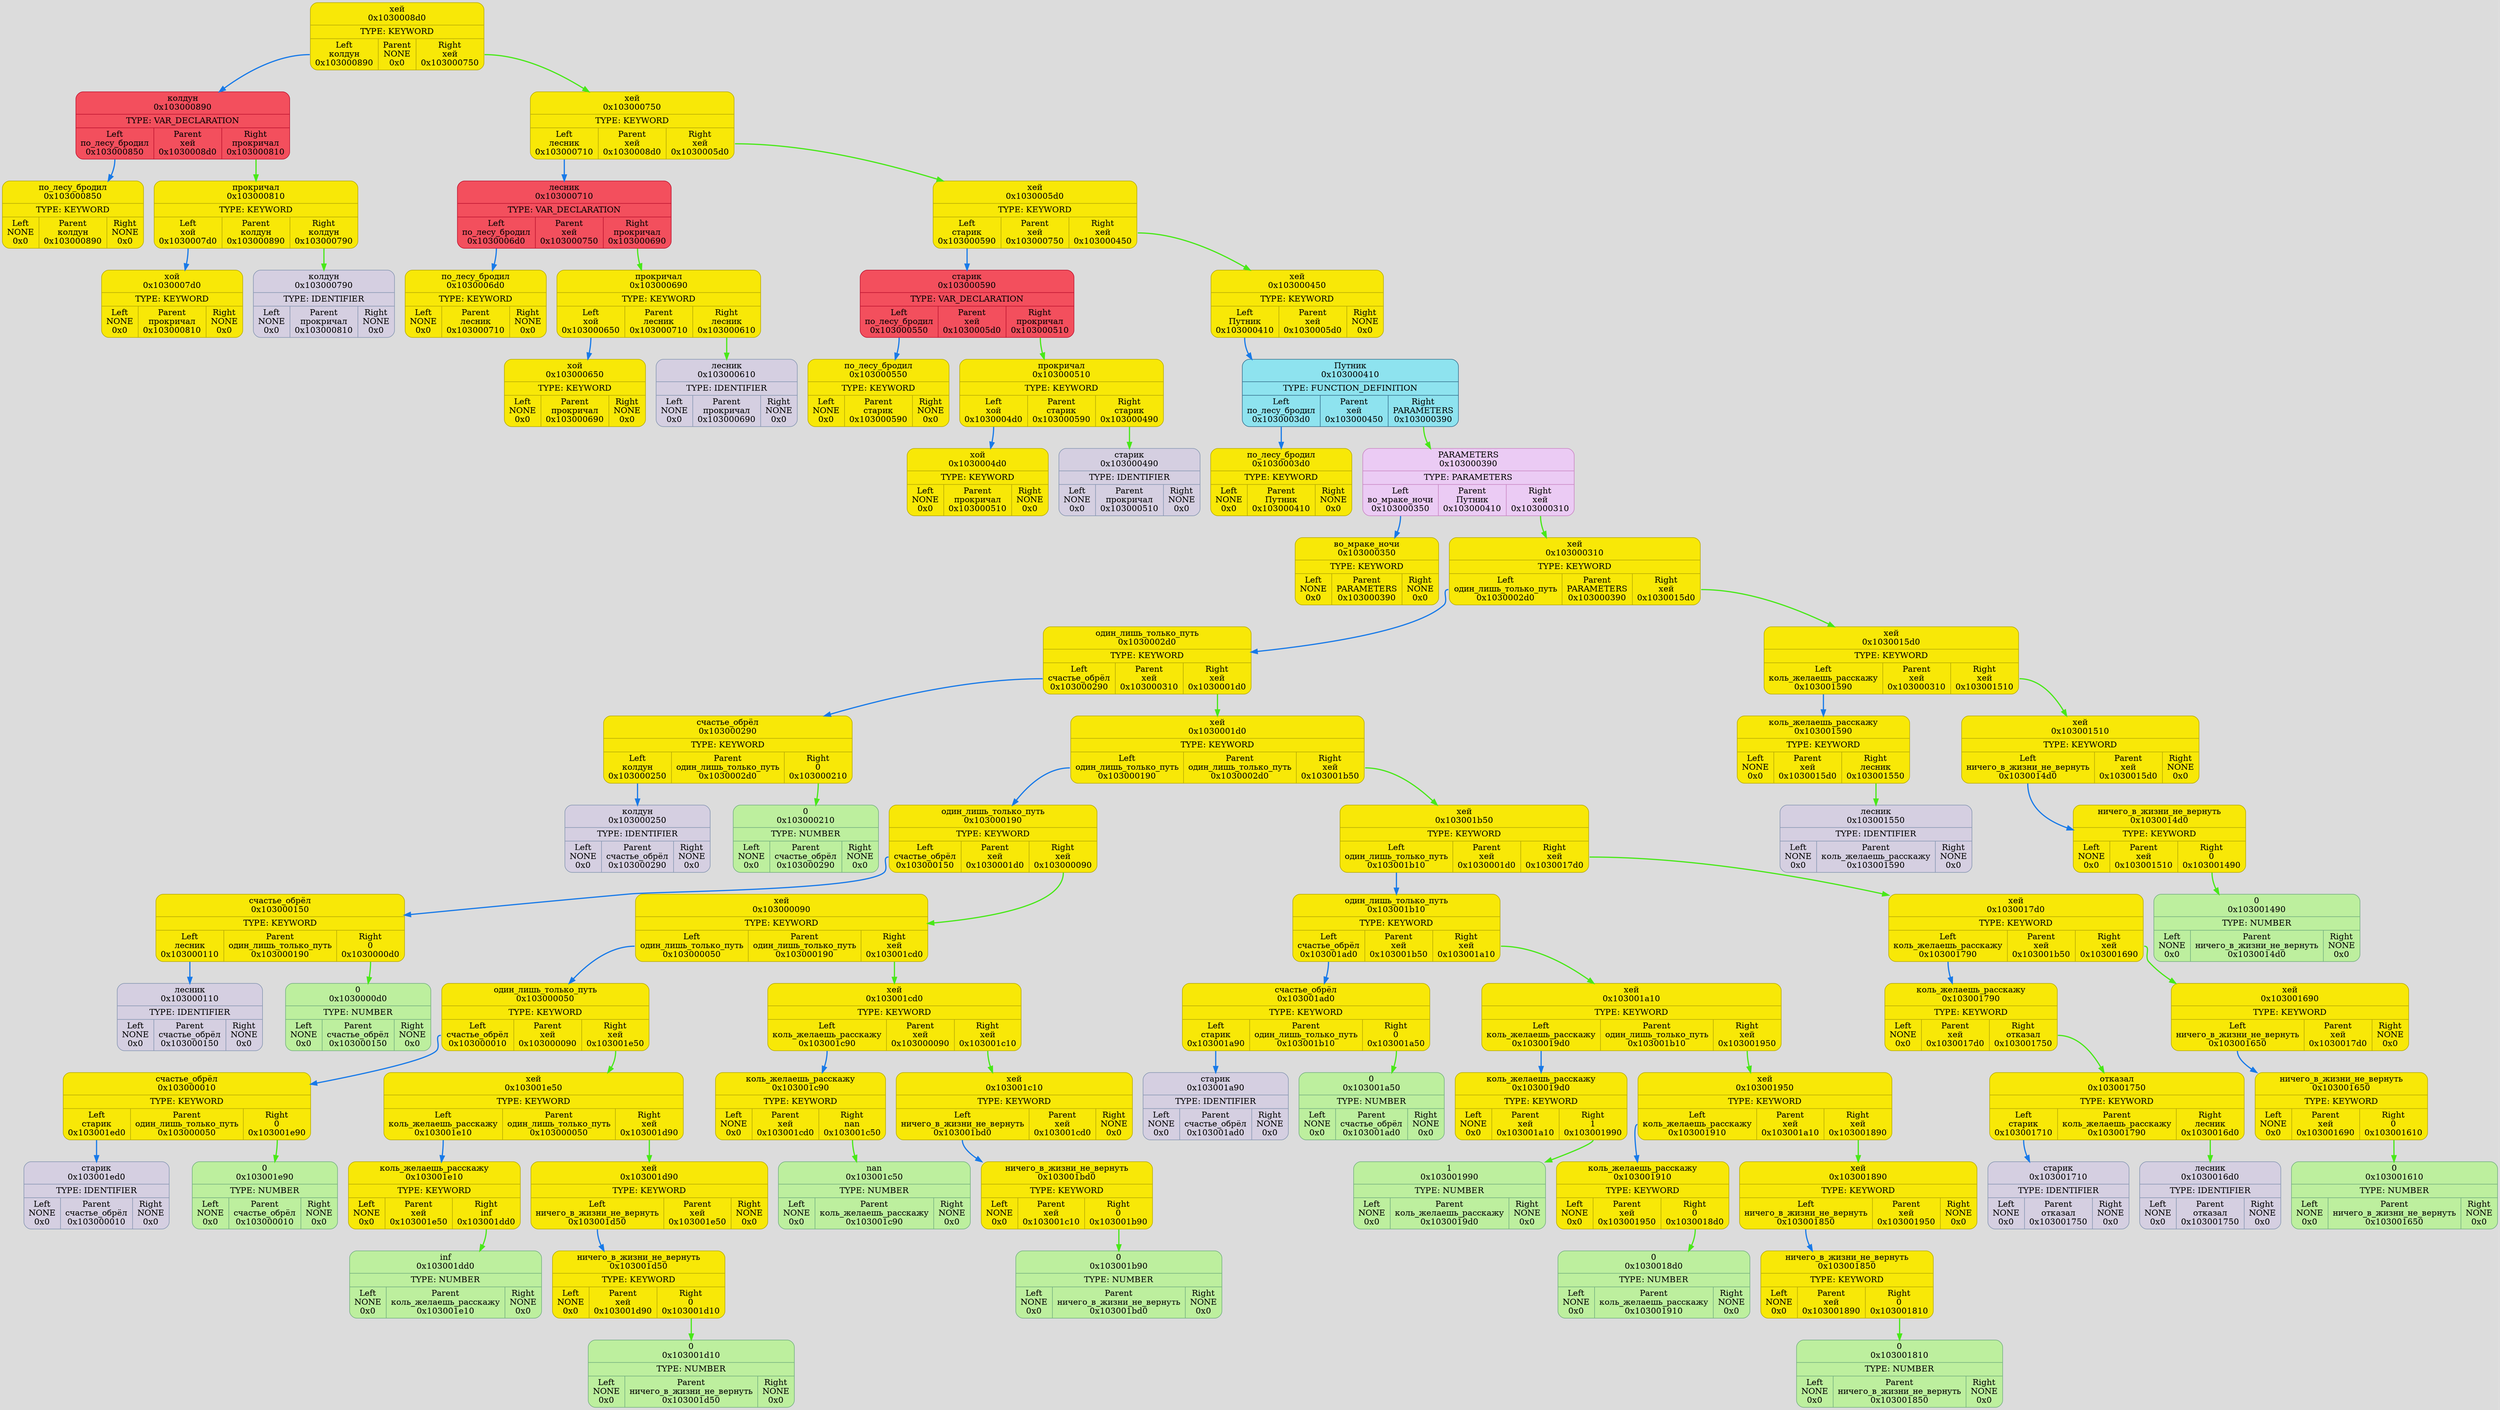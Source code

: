digraph {
	fontname = "UbuntuMono";
	bgcolor = "#DCDCDC";

	node0x1030008d0 [ shape = Mrecord; style = filled; fillcolor = "#F8E807"; color = "#B6AA05"; fontcolor = "#000000"; label = " { хей\n0x1030008d0 | TYPE: KEYWORD| { <left> Left\nколдун\n0x103000890 | Parent\nNONE\n0x0 | <right> Right\nхей\n0x103000750 } } "; ];
	node0x1030008d0:<left> -> node0x103000890 [ style = "bold"; color = "#187AE8"; label = ""; ];
	node0x103000890 [ shape = Mrecord; style = filled; fillcolor = "#F34F5D"; color = "#BD132F"; fontcolor = "#000000"; label = " { колдун\n0x103000890 | TYPE: VAR_DECLARATION| { <left> Left\nпо_лесу_бродил\n0x103000850 | Parent\nхей\n0x1030008d0 | <right> Right\nпрокричал\n0x103000810 } } "; ];
	node0x103000890:<left> -> node0x103000850 [ style = "bold"; color = "#187AE8"; label = ""; ];
	node0x103000850 [ shape = Mrecord; style = filled; fillcolor = "#F8E807"; color = "#B6AA05"; fontcolor = "#000000"; label = " { по_лесу_бродил\n0x103000850 | TYPE: KEYWORD| { <left> Left\nNONE\n0x0 | Parent\nколдун\n0x103000890 | <right> Right\nNONE\n0x0 } } "; ];
	node0x103000810 [ shape = Mrecord; style = filled; fillcolor = "#F8E807"; color = "#B6AA05"; fontcolor = "#000000"; label = " { прокричал\n0x103000810 | TYPE: KEYWORD| { <left> Left\nхой\n0x1030007d0 | Parent\nколдун\n0x103000890 | <right> Right\nколдун\n0x103000790 } } "; ];
	node0x103000810:<left> -> node0x1030007d0 [ style = "bold"; color = "#187AE8"; label = ""; ];
	node0x1030007d0 [ shape = Mrecord; style = filled; fillcolor = "#F8E807"; color = "#B6AA05"; fontcolor = "#000000"; label = " { хой\n0x1030007d0 | TYPE: KEYWORD| { <left> Left\nNONE\n0x0 | Parent\nпрокричал\n0x103000810 | <right> Right\nNONE\n0x0 } } "; ];
	node0x103000790 [ shape = Mrecord; style = filled; fillcolor = "#D5CFE1"; color = "#8797b2"; fontcolor = "#000000"; label = " { колдун\n0x103000790 | TYPE: IDENTIFIER| { <left> Left\nNONE\n0x0 | Parent\nпрокричал\n0x103000810 | <right> Right\nNONE\n0x0 } } "; ];
	node0x103000810:<right> -> node0x103000790 [ style = "bold"; color = "#48E818"; label = ""; ];
	node0x103000890:<right> -> node0x103000810 [ style = "bold"; color = "#48E818"; label = ""; ];
	node0x103000750 [ shape = Mrecord; style = filled; fillcolor = "#F8E807"; color = "#B6AA05"; fontcolor = "#000000"; label = " { хей\n0x103000750 | TYPE: KEYWORD| { <left> Left\nлесник\n0x103000710 | Parent\nхей\n0x1030008d0 | <right> Right\nхей\n0x1030005d0 } } "; ];
	node0x103000750:<left> -> node0x103000710 [ style = "bold"; color = "#187AE8"; label = ""; ];
	node0x103000710 [ shape = Mrecord; style = filled; fillcolor = "#F34F5D"; color = "#BD132F"; fontcolor = "#000000"; label = " { лесник\n0x103000710 | TYPE: VAR_DECLARATION| { <left> Left\nпо_лесу_бродил\n0x1030006d0 | Parent\nхей\n0x103000750 | <right> Right\nпрокричал\n0x103000690 } } "; ];
	node0x103000710:<left> -> node0x1030006d0 [ style = "bold"; color = "#187AE8"; label = ""; ];
	node0x1030006d0 [ shape = Mrecord; style = filled; fillcolor = "#F8E807"; color = "#B6AA05"; fontcolor = "#000000"; label = " { по_лесу_бродил\n0x1030006d0 | TYPE: KEYWORD| { <left> Left\nNONE\n0x0 | Parent\nлесник\n0x103000710 | <right> Right\nNONE\n0x0 } } "; ];
	node0x103000690 [ shape = Mrecord; style = filled; fillcolor = "#F8E807"; color = "#B6AA05"; fontcolor = "#000000"; label = " { прокричал\n0x103000690 | TYPE: KEYWORD| { <left> Left\nхой\n0x103000650 | Parent\nлесник\n0x103000710 | <right> Right\nлесник\n0x103000610 } } "; ];
	node0x103000690:<left> -> node0x103000650 [ style = "bold"; color = "#187AE8"; label = ""; ];
	node0x103000650 [ shape = Mrecord; style = filled; fillcolor = "#F8E807"; color = "#B6AA05"; fontcolor = "#000000"; label = " { хой\n0x103000650 | TYPE: KEYWORD| { <left> Left\nNONE\n0x0 | Parent\nпрокричал\n0x103000690 | <right> Right\nNONE\n0x0 } } "; ];
	node0x103000610 [ shape = Mrecord; style = filled; fillcolor = "#D5CFE1"; color = "#8797b2"; fontcolor = "#000000"; label = " { лесник\n0x103000610 | TYPE: IDENTIFIER| { <left> Left\nNONE\n0x0 | Parent\nпрокричал\n0x103000690 | <right> Right\nNONE\n0x0 } } "; ];
	node0x103000690:<right> -> node0x103000610 [ style = "bold"; color = "#48E818"; label = ""; ];
	node0x103000710:<right> -> node0x103000690 [ style = "bold"; color = "#48E818"; label = ""; ];
	node0x1030005d0 [ shape = Mrecord; style = filled; fillcolor = "#F8E807"; color = "#B6AA05"; fontcolor = "#000000"; label = " { хей\n0x1030005d0 | TYPE: KEYWORD| { <left> Left\nстарик\n0x103000590 | Parent\nхей\n0x103000750 | <right> Right\nхей\n0x103000450 } } "; ];
	node0x1030005d0:<left> -> node0x103000590 [ style = "bold"; color = "#187AE8"; label = ""; ];
	node0x103000590 [ shape = Mrecord; style = filled; fillcolor = "#F34F5D"; color = "#BD132F"; fontcolor = "#000000"; label = " { старик\n0x103000590 | TYPE: VAR_DECLARATION| { <left> Left\nпо_лесу_бродил\n0x103000550 | Parent\nхей\n0x1030005d0 | <right> Right\nпрокричал\n0x103000510 } } "; ];
	node0x103000590:<left> -> node0x103000550 [ style = "bold"; color = "#187AE8"; label = ""; ];
	node0x103000550 [ shape = Mrecord; style = filled; fillcolor = "#F8E807"; color = "#B6AA05"; fontcolor = "#000000"; label = " { по_лесу_бродил\n0x103000550 | TYPE: KEYWORD| { <left> Left\nNONE\n0x0 | Parent\nстарик\n0x103000590 | <right> Right\nNONE\n0x0 } } "; ];
	node0x103000510 [ shape = Mrecord; style = filled; fillcolor = "#F8E807"; color = "#B6AA05"; fontcolor = "#000000"; label = " { прокричал\n0x103000510 | TYPE: KEYWORD| { <left> Left\nхой\n0x1030004d0 | Parent\nстарик\n0x103000590 | <right> Right\nстарик\n0x103000490 } } "; ];
	node0x103000510:<left> -> node0x1030004d0 [ style = "bold"; color = "#187AE8"; label = ""; ];
	node0x1030004d0 [ shape = Mrecord; style = filled; fillcolor = "#F8E807"; color = "#B6AA05"; fontcolor = "#000000"; label = " { хой\n0x1030004d0 | TYPE: KEYWORD| { <left> Left\nNONE\n0x0 | Parent\nпрокричал\n0x103000510 | <right> Right\nNONE\n0x0 } } "; ];
	node0x103000490 [ shape = Mrecord; style = filled; fillcolor = "#D5CFE1"; color = "#8797b2"; fontcolor = "#000000"; label = " { старик\n0x103000490 | TYPE: IDENTIFIER| { <left> Left\nNONE\n0x0 | Parent\nпрокричал\n0x103000510 | <right> Right\nNONE\n0x0 } } "; ];
	node0x103000510:<right> -> node0x103000490 [ style = "bold"; color = "#48E818"; label = ""; ];
	node0x103000590:<right> -> node0x103000510 [ style = "bold"; color = "#48E818"; label = ""; ];
	node0x103000450 [ shape = Mrecord; style = filled; fillcolor = "#F8E807"; color = "#B6AA05"; fontcolor = "#000000"; label = " { хей\n0x103000450 | TYPE: KEYWORD| { <left> Left\nПутник\n0x103000410 | Parent\nхей\n0x1030005d0 | <right> Right\nNONE\n0x0 } } "; ];
	node0x103000450:<left> -> node0x103000410 [ style = "bold"; color = "#187AE8"; label = ""; ];
	node0x103000410 [ shape = Mrecord; style = filled; fillcolor = "#8EE3EF"; color = "#37718E"; fontcolor = "#000000"; label = " { Путник\n0x103000410 | TYPE: FUNCTION_DEFINITION| { <left> Left\nпо_лесу_бродил\n0x1030003d0 | Parent\nхей\n0x103000450 | <right> Right\nPARAMETERS\n0x103000390 } } "; ];
	node0x103000410:<left> -> node0x1030003d0 [ style = "bold"; color = "#187AE8"; label = ""; ];
	node0x1030003d0 [ shape = Mrecord; style = filled; fillcolor = "#F8E807"; color = "#B6AA05"; fontcolor = "#000000"; label = " { по_лесу_бродил\n0x1030003d0 | TYPE: KEYWORD| { <left> Left\nNONE\n0x0 | Parent\nПутник\n0x103000410 | <right> Right\nNONE\n0x0 } } "; ];
	node0x103000390 [ shape = Mrecord; style = filled; fillcolor = "#EBCBF4"; color = "#C986C3"; fontcolor = "#000000"; label = " { PARAMETERS\n0x103000390 | TYPE: PARAMETERS| { <left> Left\nво_мраке_ночи\n0x103000350 | Parent\nПутник\n0x103000410 | <right> Right\nхей\n0x103000310 } } "; ];
	node0x103000390:<left> -> node0x103000350 [ style = "bold"; color = "#187AE8"; label = ""; ];
	node0x103000350 [ shape = Mrecord; style = filled; fillcolor = "#F8E807"; color = "#B6AA05"; fontcolor = "#000000"; label = " { во_мраке_ночи\n0x103000350 | TYPE: KEYWORD| { <left> Left\nNONE\n0x0 | Parent\nPARAMETERS\n0x103000390 | <right> Right\nNONE\n0x0 } } "; ];
	node0x103000310 [ shape = Mrecord; style = filled; fillcolor = "#F8E807"; color = "#B6AA05"; fontcolor = "#000000"; label = " { хей\n0x103000310 | TYPE: KEYWORD| { <left> Left\nодин_лишь_только_путь\n0x1030002d0 | Parent\nPARAMETERS\n0x103000390 | <right> Right\nхей\n0x1030015d0 } } "; ];
	node0x103000310:<left> -> node0x1030002d0 [ style = "bold"; color = "#187AE8"; label = ""; ];
	node0x1030002d0 [ shape = Mrecord; style = filled; fillcolor = "#F8E807"; color = "#B6AA05"; fontcolor = "#000000"; label = " { один_лишь_только_путь\n0x1030002d0 | TYPE: KEYWORD| { <left> Left\nсчастье_обрёл\n0x103000290 | Parent\nхей\n0x103000310 | <right> Right\nхей\n0x1030001d0 } } "; ];
	node0x1030002d0:<left> -> node0x103000290 [ style = "bold"; color = "#187AE8"; label = ""; ];
	node0x103000290 [ shape = Mrecord; style = filled; fillcolor = "#F8E807"; color = "#B6AA05"; fontcolor = "#000000"; label = " { счастье_обрёл\n0x103000290 | TYPE: KEYWORD| { <left> Left\nколдун\n0x103000250 | Parent\nодин_лишь_только_путь\n0x1030002d0 | <right> Right\n0\n0x103000210 } } "; ];
	node0x103000290:<left> -> node0x103000250 [ style = "bold"; color = "#187AE8"; label = ""; ];
	node0x103000250 [ shape = Mrecord; style = filled; fillcolor = "#D5CFE1"; color = "#8797b2"; fontcolor = "#000000"; label = " { колдун\n0x103000250 | TYPE: IDENTIFIER| { <left> Left\nNONE\n0x0 | Parent\nсчастье_обрёл\n0x103000290 | <right> Right\nNONE\n0x0 } } "; ];
	node0x103000210 [ shape = Mrecord; style = filled; fillcolor = "#BDEF9E"; color = "#74AF80"; fontcolor = "#000000"; label = " { 0\n0x103000210 | TYPE: NUMBER| { <left> Left\nNONE\n0x0 | Parent\nсчастье_обрёл\n0x103000290 | <right> Right\nNONE\n0x0 } } "; ];
	node0x103000290:<right> -> node0x103000210 [ style = "bold"; color = "#48E818"; label = ""; ];
	node0x1030001d0 [ shape = Mrecord; style = filled; fillcolor = "#F8E807"; color = "#B6AA05"; fontcolor = "#000000"; label = " { хей\n0x1030001d0 | TYPE: KEYWORD| { <left> Left\nодин_лишь_только_путь\n0x103000190 | Parent\nодин_лишь_только_путь\n0x1030002d0 | <right> Right\nхей\n0x103001b50 } } "; ];
	node0x1030001d0:<left> -> node0x103000190 [ style = "bold"; color = "#187AE8"; label = ""; ];
	node0x103000190 [ shape = Mrecord; style = filled; fillcolor = "#F8E807"; color = "#B6AA05"; fontcolor = "#000000"; label = " { один_лишь_только_путь\n0x103000190 | TYPE: KEYWORD| { <left> Left\nсчастье_обрёл\n0x103000150 | Parent\nхей\n0x1030001d0 | <right> Right\nхей\n0x103000090 } } "; ];
	node0x103000190:<left> -> node0x103000150 [ style = "bold"; color = "#187AE8"; label = ""; ];
	node0x103000150 [ shape = Mrecord; style = filled; fillcolor = "#F8E807"; color = "#B6AA05"; fontcolor = "#000000"; label = " { счастье_обрёл\n0x103000150 | TYPE: KEYWORD| { <left> Left\nлесник\n0x103000110 | Parent\nодин_лишь_только_путь\n0x103000190 | <right> Right\n0\n0x1030000d0 } } "; ];
	node0x103000150:<left> -> node0x103000110 [ style = "bold"; color = "#187AE8"; label = ""; ];
	node0x103000110 [ shape = Mrecord; style = filled; fillcolor = "#D5CFE1"; color = "#8797b2"; fontcolor = "#000000"; label = " { лесник\n0x103000110 | TYPE: IDENTIFIER| { <left> Left\nNONE\n0x0 | Parent\nсчастье_обрёл\n0x103000150 | <right> Right\nNONE\n0x0 } } "; ];
	node0x1030000d0 [ shape = Mrecord; style = filled; fillcolor = "#BDEF9E"; color = "#74AF80"; fontcolor = "#000000"; label = " { 0\n0x1030000d0 | TYPE: NUMBER| { <left> Left\nNONE\n0x0 | Parent\nсчастье_обрёл\n0x103000150 | <right> Right\nNONE\n0x0 } } "; ];
	node0x103000150:<right> -> node0x1030000d0 [ style = "bold"; color = "#48E818"; label = ""; ];
	node0x103000090 [ shape = Mrecord; style = filled; fillcolor = "#F8E807"; color = "#B6AA05"; fontcolor = "#000000"; label = " { хей\n0x103000090 | TYPE: KEYWORD| { <left> Left\nодин_лишь_только_путь\n0x103000050 | Parent\nодин_лишь_только_путь\n0x103000190 | <right> Right\nхей\n0x103001cd0 } } "; ];
	node0x103000090:<left> -> node0x103000050 [ style = "bold"; color = "#187AE8"; label = ""; ];
	node0x103000050 [ shape = Mrecord; style = filled; fillcolor = "#F8E807"; color = "#B6AA05"; fontcolor = "#000000"; label = " { один_лишь_только_путь\n0x103000050 | TYPE: KEYWORD| { <left> Left\nсчастье_обрёл\n0x103000010 | Parent\nхей\n0x103000090 | <right> Right\nхей\n0x103001e50 } } "; ];
	node0x103000050:<left> -> node0x103000010 [ style = "bold"; color = "#187AE8"; label = ""; ];
	node0x103000010 [ shape = Mrecord; style = filled; fillcolor = "#F8E807"; color = "#B6AA05"; fontcolor = "#000000"; label = " { счастье_обрёл\n0x103000010 | TYPE: KEYWORD| { <left> Left\nстарик\n0x103001ed0 | Parent\nодин_лишь_только_путь\n0x103000050 | <right> Right\n0\n0x103001e90 } } "; ];
	node0x103000010:<left> -> node0x103001ed0 [ style = "bold"; color = "#187AE8"; label = ""; ];
	node0x103001ed0 [ shape = Mrecord; style = filled; fillcolor = "#D5CFE1"; color = "#8797b2"; fontcolor = "#000000"; label = " { старик\n0x103001ed0 | TYPE: IDENTIFIER| { <left> Left\nNONE\n0x0 | Parent\nсчастье_обрёл\n0x103000010 | <right> Right\nNONE\n0x0 } } "; ];
	node0x103001e90 [ shape = Mrecord; style = filled; fillcolor = "#BDEF9E"; color = "#74AF80"; fontcolor = "#000000"; label = " { 0\n0x103001e90 | TYPE: NUMBER| { <left> Left\nNONE\n0x0 | Parent\nсчастье_обрёл\n0x103000010 | <right> Right\nNONE\n0x0 } } "; ];
	node0x103000010:<right> -> node0x103001e90 [ style = "bold"; color = "#48E818"; label = ""; ];
	node0x103001e50 [ shape = Mrecord; style = filled; fillcolor = "#F8E807"; color = "#B6AA05"; fontcolor = "#000000"; label = " { хей\n0x103001e50 | TYPE: KEYWORD| { <left> Left\nколь_желаешь_расскажу\n0x103001e10 | Parent\nодин_лишь_только_путь\n0x103000050 | <right> Right\nхей\n0x103001d90 } } "; ];
	node0x103001e50:<left> -> node0x103001e10 [ style = "bold"; color = "#187AE8"; label = ""; ];
	node0x103001e10 [ shape = Mrecord; style = filled; fillcolor = "#F8E807"; color = "#B6AA05"; fontcolor = "#000000"; label = " { коль_желаешь_расскажу\n0x103001e10 | TYPE: KEYWORD| { <left> Left\nNONE\n0x0 | Parent\nхей\n0x103001e50 | <right> Right\ninf\n0x103001dd0 } } "; ];
	node0x103001dd0 [ shape = Mrecord; style = filled; fillcolor = "#BDEF9E"; color = "#74AF80"; fontcolor = "#000000"; label = " { inf\n0x103001dd0 | TYPE: NUMBER| { <left> Left\nNONE\n0x0 | Parent\nколь_желаешь_расскажу\n0x103001e10 | <right> Right\nNONE\n0x0 } } "; ];
	node0x103001e10:<right> -> node0x103001dd0 [ style = "bold"; color = "#48E818"; label = ""; ];
	node0x103001d90 [ shape = Mrecord; style = filled; fillcolor = "#F8E807"; color = "#B6AA05"; fontcolor = "#000000"; label = " { хей\n0x103001d90 | TYPE: KEYWORD| { <left> Left\nничего_в_жизни_не_вернуть\n0x103001d50 | Parent\nхей\n0x103001e50 | <right> Right\nNONE\n0x0 } } "; ];
	node0x103001d90:<left> -> node0x103001d50 [ style = "bold"; color = "#187AE8"; label = ""; ];
	node0x103001d50 [ shape = Mrecord; style = filled; fillcolor = "#F8E807"; color = "#B6AA05"; fontcolor = "#000000"; label = " { ничего_в_жизни_не_вернуть\n0x103001d50 | TYPE: KEYWORD| { <left> Left\nNONE\n0x0 | Parent\nхей\n0x103001d90 | <right> Right\n0\n0x103001d10 } } "; ];
	node0x103001d10 [ shape = Mrecord; style = filled; fillcolor = "#BDEF9E"; color = "#74AF80"; fontcolor = "#000000"; label = " { 0\n0x103001d10 | TYPE: NUMBER| { <left> Left\nNONE\n0x0 | Parent\nничего_в_жизни_не_вернуть\n0x103001d50 | <right> Right\nNONE\n0x0 } } "; ];
	node0x103001d50:<right> -> node0x103001d10 [ style = "bold"; color = "#48E818"; label = ""; ];
	node0x103001e50:<right> -> node0x103001d90 [ style = "bold"; color = "#48E818"; label = ""; ];
	node0x103000050:<right> -> node0x103001e50 [ style = "bold"; color = "#48E818"; label = ""; ];
	node0x103001cd0 [ shape = Mrecord; style = filled; fillcolor = "#F8E807"; color = "#B6AA05"; fontcolor = "#000000"; label = " { хей\n0x103001cd0 | TYPE: KEYWORD| { <left> Left\nколь_желаешь_расскажу\n0x103001c90 | Parent\nхей\n0x103000090 | <right> Right\nхей\n0x103001c10 } } "; ];
	node0x103001cd0:<left> -> node0x103001c90 [ style = "bold"; color = "#187AE8"; label = ""; ];
	node0x103001c90 [ shape = Mrecord; style = filled; fillcolor = "#F8E807"; color = "#B6AA05"; fontcolor = "#000000"; label = " { коль_желаешь_расскажу\n0x103001c90 | TYPE: KEYWORD| { <left> Left\nNONE\n0x0 | Parent\nхей\n0x103001cd0 | <right> Right\nnan\n0x103001c50 } } "; ];
	node0x103001c50 [ shape = Mrecord; style = filled; fillcolor = "#BDEF9E"; color = "#74AF80"; fontcolor = "#000000"; label = " { nan\n0x103001c50 | TYPE: NUMBER| { <left> Left\nNONE\n0x0 | Parent\nколь_желаешь_расскажу\n0x103001c90 | <right> Right\nNONE\n0x0 } } "; ];
	node0x103001c90:<right> -> node0x103001c50 [ style = "bold"; color = "#48E818"; label = ""; ];
	node0x103001c10 [ shape = Mrecord; style = filled; fillcolor = "#F8E807"; color = "#B6AA05"; fontcolor = "#000000"; label = " { хей\n0x103001c10 | TYPE: KEYWORD| { <left> Left\nничего_в_жизни_не_вернуть\n0x103001bd0 | Parent\nхей\n0x103001cd0 | <right> Right\nNONE\n0x0 } } "; ];
	node0x103001c10:<left> -> node0x103001bd0 [ style = "bold"; color = "#187AE8"; label = ""; ];
	node0x103001bd0 [ shape = Mrecord; style = filled; fillcolor = "#F8E807"; color = "#B6AA05"; fontcolor = "#000000"; label = " { ничего_в_жизни_не_вернуть\n0x103001bd0 | TYPE: KEYWORD| { <left> Left\nNONE\n0x0 | Parent\nхей\n0x103001c10 | <right> Right\n0\n0x103001b90 } } "; ];
	node0x103001b90 [ shape = Mrecord; style = filled; fillcolor = "#BDEF9E"; color = "#74AF80"; fontcolor = "#000000"; label = " { 0\n0x103001b90 | TYPE: NUMBER| { <left> Left\nNONE\n0x0 | Parent\nничего_в_жизни_не_вернуть\n0x103001bd0 | <right> Right\nNONE\n0x0 } } "; ];
	node0x103001bd0:<right> -> node0x103001b90 [ style = "bold"; color = "#48E818"; label = ""; ];
	node0x103001cd0:<right> -> node0x103001c10 [ style = "bold"; color = "#48E818"; label = ""; ];
	node0x103000090:<right> -> node0x103001cd0 [ style = "bold"; color = "#48E818"; label = ""; ];
	node0x103000190:<right> -> node0x103000090 [ style = "bold"; color = "#48E818"; label = ""; ];
	node0x103001b50 [ shape = Mrecord; style = filled; fillcolor = "#F8E807"; color = "#B6AA05"; fontcolor = "#000000"; label = " { хей\n0x103001b50 | TYPE: KEYWORD| { <left> Left\nодин_лишь_только_путь\n0x103001b10 | Parent\nхей\n0x1030001d0 | <right> Right\nхей\n0x1030017d0 } } "; ];
	node0x103001b50:<left> -> node0x103001b10 [ style = "bold"; color = "#187AE8"; label = ""; ];
	node0x103001b10 [ shape = Mrecord; style = filled; fillcolor = "#F8E807"; color = "#B6AA05"; fontcolor = "#000000"; label = " { один_лишь_только_путь\n0x103001b10 | TYPE: KEYWORD| { <left> Left\nсчастье_обрёл\n0x103001ad0 | Parent\nхей\n0x103001b50 | <right> Right\nхей\n0x103001a10 } } "; ];
	node0x103001b10:<left> -> node0x103001ad0 [ style = "bold"; color = "#187AE8"; label = ""; ];
	node0x103001ad0 [ shape = Mrecord; style = filled; fillcolor = "#F8E807"; color = "#B6AA05"; fontcolor = "#000000"; label = " { счастье_обрёл\n0x103001ad0 | TYPE: KEYWORD| { <left> Left\nстарик\n0x103001a90 | Parent\nодин_лишь_только_путь\n0x103001b10 | <right> Right\n0\n0x103001a50 } } "; ];
	node0x103001ad0:<left> -> node0x103001a90 [ style = "bold"; color = "#187AE8"; label = ""; ];
	node0x103001a90 [ shape = Mrecord; style = filled; fillcolor = "#D5CFE1"; color = "#8797b2"; fontcolor = "#000000"; label = " { старик\n0x103001a90 | TYPE: IDENTIFIER| { <left> Left\nNONE\n0x0 | Parent\nсчастье_обрёл\n0x103001ad0 | <right> Right\nNONE\n0x0 } } "; ];
	node0x103001a50 [ shape = Mrecord; style = filled; fillcolor = "#BDEF9E"; color = "#74AF80"; fontcolor = "#000000"; label = " { 0\n0x103001a50 | TYPE: NUMBER| { <left> Left\nNONE\n0x0 | Parent\nсчастье_обрёл\n0x103001ad0 | <right> Right\nNONE\n0x0 } } "; ];
	node0x103001ad0:<right> -> node0x103001a50 [ style = "bold"; color = "#48E818"; label = ""; ];
	node0x103001a10 [ shape = Mrecord; style = filled; fillcolor = "#F8E807"; color = "#B6AA05"; fontcolor = "#000000"; label = " { хей\n0x103001a10 | TYPE: KEYWORD| { <left> Left\nколь_желаешь_расскажу\n0x1030019d0 | Parent\nодин_лишь_только_путь\n0x103001b10 | <right> Right\nхей\n0x103001950 } } "; ];
	node0x103001a10:<left> -> node0x1030019d0 [ style = "bold"; color = "#187AE8"; label = ""; ];
	node0x1030019d0 [ shape = Mrecord; style = filled; fillcolor = "#F8E807"; color = "#B6AA05"; fontcolor = "#000000"; label = " { коль_желаешь_расскажу\n0x1030019d0 | TYPE: KEYWORD| { <left> Left\nNONE\n0x0 | Parent\nхей\n0x103001a10 | <right> Right\n1\n0x103001990 } } "; ];
	node0x103001990 [ shape = Mrecord; style = filled; fillcolor = "#BDEF9E"; color = "#74AF80"; fontcolor = "#000000"; label = " { 1\n0x103001990 | TYPE: NUMBER| { <left> Left\nNONE\n0x0 | Parent\nколь_желаешь_расскажу\n0x1030019d0 | <right> Right\nNONE\n0x0 } } "; ];
	node0x1030019d0:<right> -> node0x103001990 [ style = "bold"; color = "#48E818"; label = ""; ];
	node0x103001950 [ shape = Mrecord; style = filled; fillcolor = "#F8E807"; color = "#B6AA05"; fontcolor = "#000000"; label = " { хей\n0x103001950 | TYPE: KEYWORD| { <left> Left\nколь_желаешь_расскажу\n0x103001910 | Parent\nхей\n0x103001a10 | <right> Right\nхей\n0x103001890 } } "; ];
	node0x103001950:<left> -> node0x103001910 [ style = "bold"; color = "#187AE8"; label = ""; ];
	node0x103001910 [ shape = Mrecord; style = filled; fillcolor = "#F8E807"; color = "#B6AA05"; fontcolor = "#000000"; label = " { коль_желаешь_расскажу\n0x103001910 | TYPE: KEYWORD| { <left> Left\nNONE\n0x0 | Parent\nхей\n0x103001950 | <right> Right\n0\n0x1030018d0 } } "; ];
	node0x1030018d0 [ shape = Mrecord; style = filled; fillcolor = "#BDEF9E"; color = "#74AF80"; fontcolor = "#000000"; label = " { 0\n0x1030018d0 | TYPE: NUMBER| { <left> Left\nNONE\n0x0 | Parent\nколь_желаешь_расскажу\n0x103001910 | <right> Right\nNONE\n0x0 } } "; ];
	node0x103001910:<right> -> node0x1030018d0 [ style = "bold"; color = "#48E818"; label = ""; ];
	node0x103001890 [ shape = Mrecord; style = filled; fillcolor = "#F8E807"; color = "#B6AA05"; fontcolor = "#000000"; label = " { хей\n0x103001890 | TYPE: KEYWORD| { <left> Left\nничего_в_жизни_не_вернуть\n0x103001850 | Parent\nхей\n0x103001950 | <right> Right\nNONE\n0x0 } } "; ];
	node0x103001890:<left> -> node0x103001850 [ style = "bold"; color = "#187AE8"; label = ""; ];
	node0x103001850 [ shape = Mrecord; style = filled; fillcolor = "#F8E807"; color = "#B6AA05"; fontcolor = "#000000"; label = " { ничего_в_жизни_не_вернуть\n0x103001850 | TYPE: KEYWORD| { <left> Left\nNONE\n0x0 | Parent\nхей\n0x103001890 | <right> Right\n0\n0x103001810 } } "; ];
	node0x103001810 [ shape = Mrecord; style = filled; fillcolor = "#BDEF9E"; color = "#74AF80"; fontcolor = "#000000"; label = " { 0\n0x103001810 | TYPE: NUMBER| { <left> Left\nNONE\n0x0 | Parent\nничего_в_жизни_не_вернуть\n0x103001850 | <right> Right\nNONE\n0x0 } } "; ];
	node0x103001850:<right> -> node0x103001810 [ style = "bold"; color = "#48E818"; label = ""; ];
	node0x103001950:<right> -> node0x103001890 [ style = "bold"; color = "#48E818"; label = ""; ];
	node0x103001a10:<right> -> node0x103001950 [ style = "bold"; color = "#48E818"; label = ""; ];
	node0x103001b10:<right> -> node0x103001a10 [ style = "bold"; color = "#48E818"; label = ""; ];
	node0x1030017d0 [ shape = Mrecord; style = filled; fillcolor = "#F8E807"; color = "#B6AA05"; fontcolor = "#000000"; label = " { хей\n0x1030017d0 | TYPE: KEYWORD| { <left> Left\nколь_желаешь_расскажу\n0x103001790 | Parent\nхей\n0x103001b50 | <right> Right\nхей\n0x103001690 } } "; ];
	node0x1030017d0:<left> -> node0x103001790 [ style = "bold"; color = "#187AE8"; label = ""; ];
	node0x103001790 [ shape = Mrecord; style = filled; fillcolor = "#F8E807"; color = "#B6AA05"; fontcolor = "#000000"; label = " { коль_желаешь_расскажу\n0x103001790 | TYPE: KEYWORD| { <left> Left\nNONE\n0x0 | Parent\nхей\n0x1030017d0 | <right> Right\nотказал\n0x103001750 } } "; ];
	node0x103001750 [ shape = Mrecord; style = filled; fillcolor = "#F8E807"; color = "#B6AA05"; fontcolor = "#000000"; label = " { отказал\n0x103001750 | TYPE: KEYWORD| { <left> Left\nстарик\n0x103001710 | Parent\nколь_желаешь_расскажу\n0x103001790 | <right> Right\nлесник\n0x1030016d0 } } "; ];
	node0x103001750:<left> -> node0x103001710 [ style = "bold"; color = "#187AE8"; label = ""; ];
	node0x103001710 [ shape = Mrecord; style = filled; fillcolor = "#D5CFE1"; color = "#8797b2"; fontcolor = "#000000"; label = " { старик\n0x103001710 | TYPE: IDENTIFIER| { <left> Left\nNONE\n0x0 | Parent\nотказал\n0x103001750 | <right> Right\nNONE\n0x0 } } "; ];
	node0x1030016d0 [ shape = Mrecord; style = filled; fillcolor = "#D5CFE1"; color = "#8797b2"; fontcolor = "#000000"; label = " { лесник\n0x1030016d0 | TYPE: IDENTIFIER| { <left> Left\nNONE\n0x0 | Parent\nотказал\n0x103001750 | <right> Right\nNONE\n0x0 } } "; ];
	node0x103001750:<right> -> node0x1030016d0 [ style = "bold"; color = "#48E818"; label = ""; ];
	node0x103001790:<right> -> node0x103001750 [ style = "bold"; color = "#48E818"; label = ""; ];
	node0x103001690 [ shape = Mrecord; style = filled; fillcolor = "#F8E807"; color = "#B6AA05"; fontcolor = "#000000"; label = " { хей\n0x103001690 | TYPE: KEYWORD| { <left> Left\nничего_в_жизни_не_вернуть\n0x103001650 | Parent\nхей\n0x1030017d0 | <right> Right\nNONE\n0x0 } } "; ];
	node0x103001690:<left> -> node0x103001650 [ style = "bold"; color = "#187AE8"; label = ""; ];
	node0x103001650 [ shape = Mrecord; style = filled; fillcolor = "#F8E807"; color = "#B6AA05"; fontcolor = "#000000"; label = " { ничего_в_жизни_не_вернуть\n0x103001650 | TYPE: KEYWORD| { <left> Left\nNONE\n0x0 | Parent\nхей\n0x103001690 | <right> Right\n0\n0x103001610 } } "; ];
	node0x103001610 [ shape = Mrecord; style = filled; fillcolor = "#BDEF9E"; color = "#74AF80"; fontcolor = "#000000"; label = " { 0\n0x103001610 | TYPE: NUMBER| { <left> Left\nNONE\n0x0 | Parent\nничего_в_жизни_не_вернуть\n0x103001650 | <right> Right\nNONE\n0x0 } } "; ];
	node0x103001650:<right> -> node0x103001610 [ style = "bold"; color = "#48E818"; label = ""; ];
	node0x1030017d0:<right> -> node0x103001690 [ style = "bold"; color = "#48E818"; label = ""; ];
	node0x103001b50:<right> -> node0x1030017d0 [ style = "bold"; color = "#48E818"; label = ""; ];
	node0x1030001d0:<right> -> node0x103001b50 [ style = "bold"; color = "#48E818"; label = ""; ];
	node0x1030002d0:<right> -> node0x1030001d0 [ style = "bold"; color = "#48E818"; label = ""; ];
	node0x1030015d0 [ shape = Mrecord; style = filled; fillcolor = "#F8E807"; color = "#B6AA05"; fontcolor = "#000000"; label = " { хей\n0x1030015d0 | TYPE: KEYWORD| { <left> Left\nколь_желаешь_расскажу\n0x103001590 | Parent\nхей\n0x103000310 | <right> Right\nхей\n0x103001510 } } "; ];
	node0x1030015d0:<left> -> node0x103001590 [ style = "bold"; color = "#187AE8"; label = ""; ];
	node0x103001590 [ shape = Mrecord; style = filled; fillcolor = "#F8E807"; color = "#B6AA05"; fontcolor = "#000000"; label = " { коль_желаешь_расскажу\n0x103001590 | TYPE: KEYWORD| { <left> Left\nNONE\n0x0 | Parent\nхей\n0x1030015d0 | <right> Right\nлесник\n0x103001550 } } "; ];
	node0x103001550 [ shape = Mrecord; style = filled; fillcolor = "#D5CFE1"; color = "#8797b2"; fontcolor = "#000000"; label = " { лесник\n0x103001550 | TYPE: IDENTIFIER| { <left> Left\nNONE\n0x0 | Parent\nколь_желаешь_расскажу\n0x103001590 | <right> Right\nNONE\n0x0 } } "; ];
	node0x103001590:<right> -> node0x103001550 [ style = "bold"; color = "#48E818"; label = ""; ];
	node0x103001510 [ shape = Mrecord; style = filled; fillcolor = "#F8E807"; color = "#B6AA05"; fontcolor = "#000000"; label = " { хей\n0x103001510 | TYPE: KEYWORD| { <left> Left\nничего_в_жизни_не_вернуть\n0x1030014d0 | Parent\nхей\n0x1030015d0 | <right> Right\nNONE\n0x0 } } "; ];
	node0x103001510:<left> -> node0x1030014d0 [ style = "bold"; color = "#187AE8"; label = ""; ];
	node0x1030014d0 [ shape = Mrecord; style = filled; fillcolor = "#F8E807"; color = "#B6AA05"; fontcolor = "#000000"; label = " { ничего_в_жизни_не_вернуть\n0x1030014d0 | TYPE: KEYWORD| { <left> Left\nNONE\n0x0 | Parent\nхей\n0x103001510 | <right> Right\n0\n0x103001490 } } "; ];
	node0x103001490 [ shape = Mrecord; style = filled; fillcolor = "#BDEF9E"; color = "#74AF80"; fontcolor = "#000000"; label = " { 0\n0x103001490 | TYPE: NUMBER| { <left> Left\nNONE\n0x0 | Parent\nничего_в_жизни_не_вернуть\n0x1030014d0 | <right> Right\nNONE\n0x0 } } "; ];
	node0x1030014d0:<right> -> node0x103001490 [ style = "bold"; color = "#48E818"; label = ""; ];
	node0x1030015d0:<right> -> node0x103001510 [ style = "bold"; color = "#48E818"; label = ""; ];
	node0x103000310:<right> -> node0x1030015d0 [ style = "bold"; color = "#48E818"; label = ""; ];
	node0x103000390:<right> -> node0x103000310 [ style = "bold"; color = "#48E818"; label = ""; ];
	node0x103000410:<right> -> node0x103000390 [ style = "bold"; color = "#48E818"; label = ""; ];
	node0x1030005d0:<right> -> node0x103000450 [ style = "bold"; color = "#48E818"; label = ""; ];
	node0x103000750:<right> -> node0x1030005d0 [ style = "bold"; color = "#48E818"; label = ""; ];
	node0x1030008d0:<right> -> node0x103000750 [ style = "bold"; color = "#48E818"; label = ""; ];
}
